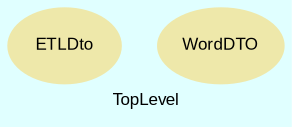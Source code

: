 digraph TopLevel {
    compound = true
    bgcolor = lightcyan1
    fontname = Arial
    fontsize = 8
    label = "TopLevel"
    node [
        fontname = Arial,
        fontsize = 8,
        color = black
    ]

    ETLDto [
        fontcolor = black,
        URL = "classes/ETLDto.html",
        shape = ellipse,
        color = palegoldenrod,
        style = filled,
        label = "ETLDto"
    ]

    WordDTO [
        fontcolor = black,
        URL = "classes/WordDTO.html",
        shape = ellipse,
        color = palegoldenrod,
        style = filled,
        label = "WordDTO"
    ]

}

